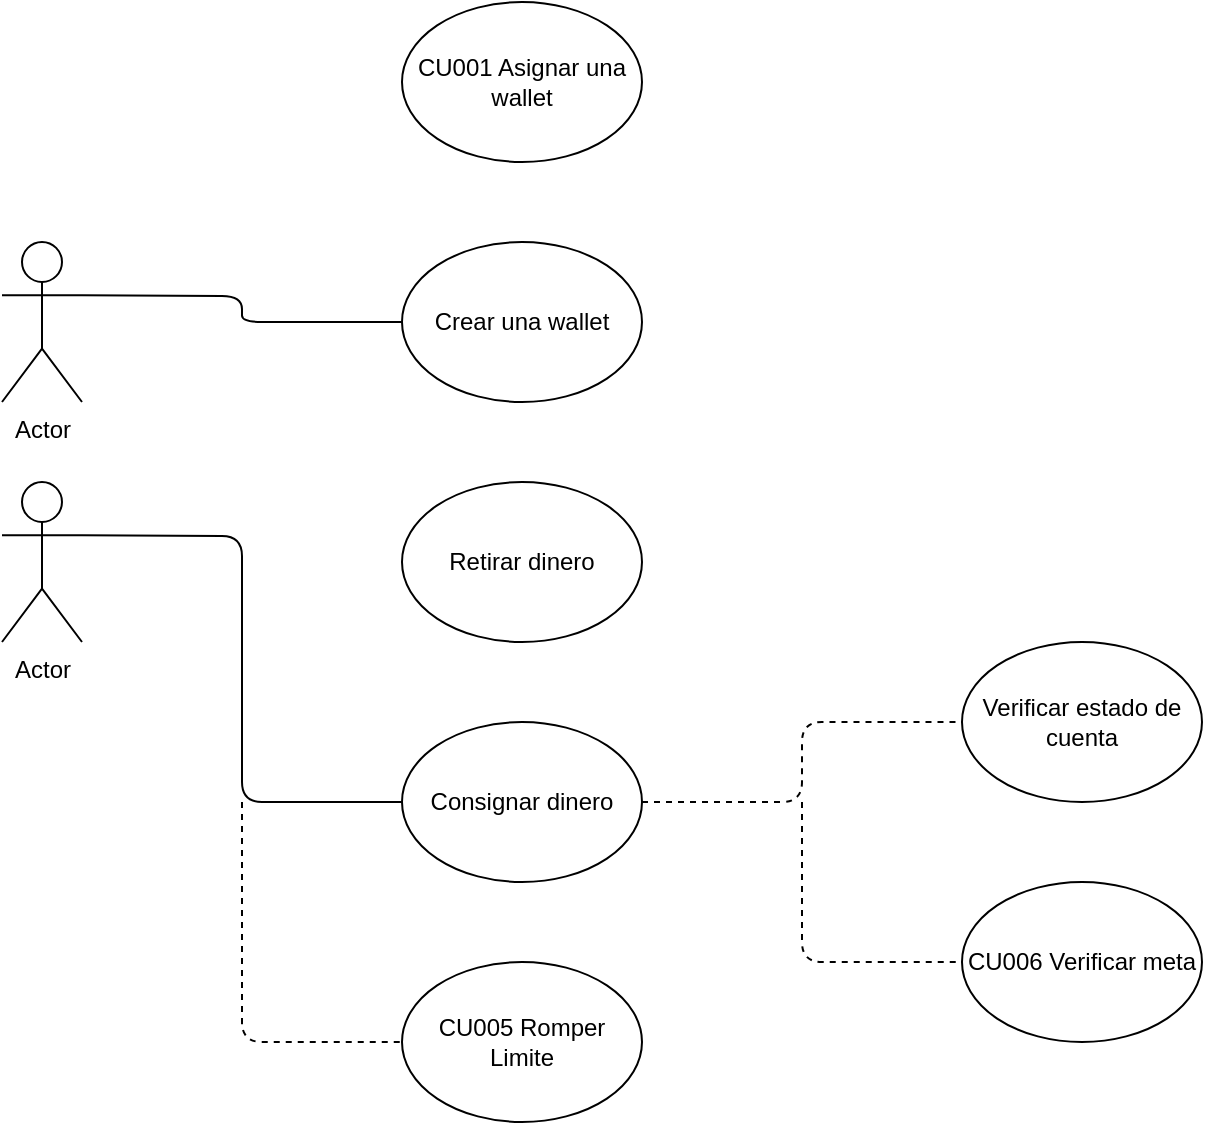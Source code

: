 <mxfile version="14.8.4" type="github" pages="2">
  <diagram id="GjGMsuvtqJZOMre_wCUN" name="Page-1">
    <mxGraphModel dx="868" dy="425" grid="1" gridSize="10" guides="1" tooltips="1" connect="1" arrows="1" fold="1" page="1" pageScale="1" pageWidth="827" pageHeight="1169" math="0" shadow="0">
      <root>
        <mxCell id="0" />
        <mxCell id="1" parent="0" />
        <mxCell id="KZa1B78bZ5Sy5xxUL8OB-1" value="Actor" style="shape=umlActor;verticalLabelPosition=bottom;verticalAlign=top;html=1;outlineConnect=0;" vertex="1" parent="1">
          <mxGeometry x="80" y="240" width="40" height="80" as="geometry" />
        </mxCell>
        <mxCell id="KZa1B78bZ5Sy5xxUL8OB-2" value="Actor" style="shape=umlActor;verticalLabelPosition=bottom;verticalAlign=top;html=1;outlineConnect=0;" vertex="1" parent="1">
          <mxGeometry x="80" y="120" width="40" height="80" as="geometry" />
        </mxCell>
        <mxCell id="KZa1B78bZ5Sy5xxUL8OB-7" value="" style="endArrow=none;html=1;exitX=1;exitY=0.333;exitDx=0;exitDy=0;exitPerimeter=0;" edge="1" parent="1" source="KZa1B78bZ5Sy5xxUL8OB-2">
          <mxGeometry width="50" height="50" relative="1" as="geometry">
            <mxPoint x="130" y="190" as="sourcePoint" />
            <mxPoint x="286" y="160" as="targetPoint" />
            <Array as="points">
              <mxPoint x="200" y="147" />
              <mxPoint x="200" y="160" />
            </Array>
          </mxGeometry>
        </mxCell>
        <mxCell id="KZa1B78bZ5Sy5xxUL8OB-8" value="Crear una wallet" style="ellipse;whiteSpace=wrap;html=1;" vertex="1" parent="1">
          <mxGeometry x="280" y="120" width="120" height="80" as="geometry" />
        </mxCell>
        <mxCell id="KZa1B78bZ5Sy5xxUL8OB-9" value="CU001 Asignar una wallet" style="ellipse;whiteSpace=wrap;html=1;" vertex="1" parent="1">
          <mxGeometry x="280" width="120" height="80" as="geometry" />
        </mxCell>
        <mxCell id="KZa1B78bZ5Sy5xxUL8OB-10" value="Retirar dinero" style="ellipse;whiteSpace=wrap;html=1;" vertex="1" parent="1">
          <mxGeometry x="280" y="240" width="120" height="80" as="geometry" />
        </mxCell>
        <mxCell id="KZa1B78bZ5Sy5xxUL8OB-11" value="Consignar dinero" style="ellipse;whiteSpace=wrap;html=1;" vertex="1" parent="1">
          <mxGeometry x="280" y="360" width="120" height="80" as="geometry" />
        </mxCell>
        <mxCell id="KZa1B78bZ5Sy5xxUL8OB-12" value="Verificar estado de cuenta" style="ellipse;whiteSpace=wrap;html=1;" vertex="1" parent="1">
          <mxGeometry x="560" y="320" width="120" height="80" as="geometry" />
        </mxCell>
        <mxCell id="KZa1B78bZ5Sy5xxUL8OB-13" value="" style="endArrow=none;dashed=1;html=1;entryX=0;entryY=0.5;entryDx=0;entryDy=0;exitX=1;exitY=0.5;exitDx=0;exitDy=0;" edge="1" parent="1" source="KZa1B78bZ5Sy5xxUL8OB-11" target="KZa1B78bZ5Sy5xxUL8OB-12">
          <mxGeometry width="50" height="50" relative="1" as="geometry">
            <mxPoint x="510" y="400" as="sourcePoint" />
            <mxPoint x="440" y="200" as="targetPoint" />
            <Array as="points">
              <mxPoint x="480" y="400" />
              <mxPoint x="480" y="360" />
              <mxPoint x="560" y="360" />
            </Array>
          </mxGeometry>
        </mxCell>
        <mxCell id="KZa1B78bZ5Sy5xxUL8OB-17" value="" style="endArrow=none;html=1;entryX=0;entryY=0.5;entryDx=0;entryDy=0;exitX=1;exitY=0.333;exitDx=0;exitDy=0;exitPerimeter=0;" edge="1" parent="1" source="KZa1B78bZ5Sy5xxUL8OB-1" target="KZa1B78bZ5Sy5xxUL8OB-11">
          <mxGeometry width="50" height="50" relative="1" as="geometry">
            <mxPoint x="120" y="260" as="sourcePoint" />
            <mxPoint x="170" y="220" as="targetPoint" />
            <Array as="points">
              <mxPoint x="200" y="267" />
              <mxPoint x="200" y="400" />
            </Array>
          </mxGeometry>
        </mxCell>
        <mxCell id="jAU0pT-WuvYv4XAfXgc7-1" value="CU005 Romper Limite" style="ellipse;whiteSpace=wrap;html=1;" vertex="1" parent="1">
          <mxGeometry x="280" y="480" width="120" height="80" as="geometry" />
        </mxCell>
        <mxCell id="dYNe6OvKnk6_qUQlgySt-1" value="" style="endArrow=none;dashed=1;html=1;entryX=0;entryY=0.5;entryDx=0;entryDy=0;" edge="1" parent="1" target="jAU0pT-WuvYv4XAfXgc7-1">
          <mxGeometry width="50" height="50" relative="1" as="geometry">
            <mxPoint x="200" y="400" as="sourcePoint" />
            <mxPoint x="200" y="520" as="targetPoint" />
            <Array as="points">
              <mxPoint x="200" y="520" />
            </Array>
          </mxGeometry>
        </mxCell>
        <mxCell id="kA1HE74nHPTuPtFEEe11-3" value="" style="endArrow=none;dashed=1;html=1;entryX=0;entryY=0.5;entryDx=0;entryDy=0;" edge="1" parent="1" target="kA1HE74nHPTuPtFEEe11-4">
          <mxGeometry width="50" height="50" relative="1" as="geometry">
            <mxPoint x="480" y="400" as="sourcePoint" />
            <mxPoint x="530" y="350" as="targetPoint" />
            <Array as="points">
              <mxPoint x="480" y="480" />
            </Array>
          </mxGeometry>
        </mxCell>
        <mxCell id="kA1HE74nHPTuPtFEEe11-4" value="CU006 Verificar meta" style="ellipse;whiteSpace=wrap;html=1;" vertex="1" parent="1">
          <mxGeometry x="560" y="440" width="120" height="80" as="geometry" />
        </mxCell>
      </root>
    </mxGraphModel>
  </diagram>
  <diagram id="-p-1lNGm4pR-7S512JA1" name="Page-2">
    <mxGraphModel dx="868" dy="425" grid="1" gridSize="10" guides="1" tooltips="1" connect="1" arrows="1" fold="1" page="1" pageScale="1" pageWidth="827" pageHeight="1169" math="0" shadow="0">
      <root>
        <mxCell id="MpFn3acEixnixZ_GpvmU-0" />
        <mxCell id="MpFn3acEixnixZ_GpvmU-1" parent="MpFn3acEixnixZ_GpvmU-0" />
        <mxCell id="wtYW8PbZXA-N-Pggpn9s-23" value="Wallet" style="swimlane;fontStyle=1;align=center;verticalAlign=top;childLayout=stackLayout;horizontal=1;startSize=26;horizontalStack=0;resizeParent=1;resizeParentMax=0;resizeLast=0;collapsible=1;marginBottom=0;" vertex="1" parent="MpFn3acEixnixZ_GpvmU-1">
          <mxGeometry x="90" y="100" width="190" height="346" as="geometry" />
        </mxCell>
        <mxCell id="wtYW8PbZXA-N-Pggpn9s-24" value="+ LIMITE BILLETERA: int&#xa;" style="text;strokeColor=none;fillColor=none;align=left;verticalAlign=top;spacingLeft=4;spacingRight=4;overflow=hidden;rotatable=0;points=[[0,0.5],[1,0.5]];portConstraint=eastwest;" vertex="1" parent="wtYW8PbZXA-N-Pggpn9s-23">
          <mxGeometry y="26" width="190" height="26" as="geometry" />
        </mxCell>
        <mxCell id="wtYW8PbZXA-N-Pggpn9s-32" value="- saldo: int&#xa;" style="text;strokeColor=none;fillColor=none;align=left;verticalAlign=top;spacingLeft=4;spacingRight=4;overflow=hidden;rotatable=0;points=[[0,0.5],[1,0.5]];portConstraint=eastwest;" vertex="1" parent="wtYW8PbZXA-N-Pggpn9s-23">
          <mxGeometry y="52" width="190" height="26" as="geometry" />
        </mxCell>
        <mxCell id="wtYW8PbZXA-N-Pggpn9s-33" value="- tieneLimite: boolean" style="text;strokeColor=none;fillColor=none;align=left;verticalAlign=top;spacingLeft=4;spacingRight=4;overflow=hidden;rotatable=0;points=[[0,0.5],[1,0.5]];portConstraint=eastwest;" vertex="1" parent="wtYW8PbZXA-N-Pggpn9s-23">
          <mxGeometry y="78" width="190" height="26" as="geometry" />
        </mxCell>
        <mxCell id="NA_VN5ossxRl1Y65qrgM-1" value="- taza: double" style="text;strokeColor=none;fillColor=none;align=left;verticalAlign=top;spacingLeft=4;spacingRight=4;overflow=hidden;rotatable=0;points=[[0,0.5],[1,0.5]];portConstraint=eastwest;" vertex="1" parent="wtYW8PbZXA-N-Pggpn9s-23">
          <mxGeometry y="104" width="190" height="26" as="geometry" />
        </mxCell>
        <mxCell id="NA_VN5ossxRl1Y65qrgM-2" value="- meta: int" style="text;strokeColor=none;fillColor=none;align=left;verticalAlign=top;spacingLeft=4;spacingRight=4;overflow=hidden;rotatable=0;points=[[0,0.5],[1,0.5]];portConstraint=eastwest;" vertex="1" parent="wtYW8PbZXA-N-Pggpn9s-23">
          <mxGeometry y="130" width="190" height="26" as="geometry" />
        </mxCell>
        <mxCell id="wtYW8PbZXA-N-Pggpn9s-25" value="" style="line;strokeWidth=1;fillColor=none;align=left;verticalAlign=middle;spacingTop=-1;spacingLeft=3;spacingRight=3;rotatable=0;labelPosition=right;points=[];portConstraint=eastwest;" vertex="1" parent="wtYW8PbZXA-N-Pggpn9s-23">
          <mxGeometry y="156" width="190" height="8" as="geometry" />
        </mxCell>
        <mxCell id="wtYW8PbZXA-N-Pggpn9s-26" value="+ getSaldo(): int" style="text;strokeColor=none;fillColor=none;align=left;verticalAlign=top;spacingLeft=4;spacingRight=4;overflow=hidden;rotatable=0;points=[[0,0.5],[1,0.5]];portConstraint=eastwest;" vertex="1" parent="wtYW8PbZXA-N-Pggpn9s-23">
          <mxGeometry y="164" width="190" height="26" as="geometry" />
        </mxCell>
        <mxCell id="wtYW8PbZXA-N-Pggpn9s-35" value="+ getMoney(int valor): int" style="text;strokeColor=none;fillColor=none;align=left;verticalAlign=top;spacingLeft=4;spacingRight=4;overflow=hidden;rotatable=0;points=[[0,0.5],[1,0.5]];portConstraint=eastwest;" vertex="1" parent="wtYW8PbZXA-N-Pggpn9s-23">
          <mxGeometry y="190" width="190" height="26" as="geometry" />
        </mxCell>
        <mxCell id="wtYW8PbZXA-N-Pggpn9s-34" value="+ putSaldo(int valor): String" style="text;strokeColor=none;fillColor=none;align=left;verticalAlign=top;spacingLeft=4;spacingRight=4;overflow=hidden;rotatable=0;points=[[0,0.5],[1,0.5]];portConstraint=eastwest;" vertex="1" parent="wtYW8PbZXA-N-Pggpn9s-23">
          <mxGeometry y="216" width="190" height="26" as="geometry" />
        </mxCell>
        <mxCell id="wtYW8PbZXA-N-Pggpn9s-36" value="+ breakLimite(): String" style="text;strokeColor=none;fillColor=none;align=left;verticalAlign=top;spacingLeft=4;spacingRight=4;overflow=hidden;rotatable=0;points=[[0,0.5],[1,0.5]];portConstraint=eastwest;" vertex="1" parent="wtYW8PbZXA-N-Pggpn9s-23">
          <mxGeometry y="242" width="190" height="26" as="geometry" />
        </mxCell>
        <mxCell id="YQiuMMZNzKa3XI4z7vHw-0" value="+ definirMeta(int valor): String" style="text;strokeColor=none;fillColor=none;align=left;verticalAlign=top;spacingLeft=4;spacingRight=4;overflow=hidden;rotatable=0;points=[[0,0.5],[1,0.5]];portConstraint=eastwest;" vertex="1" parent="wtYW8PbZXA-N-Pggpn9s-23">
          <mxGeometry y="268" width="190" height="26" as="geometry" />
        </mxCell>
        <mxCell id="NA_VN5ossxRl1Y65qrgM-0" value="+ verificarMeta(int valor): String" style="text;strokeColor=none;fillColor=none;align=left;verticalAlign=top;spacingLeft=4;spacingRight=4;overflow=hidden;rotatable=0;points=[[0,0.5],[1,0.5]];portConstraint=eastwest;" vertex="1" parent="wtYW8PbZXA-N-Pggpn9s-23">
          <mxGeometry y="294" width="190" height="26" as="geometry" />
        </mxCell>
        <mxCell id="NA_VN5ossxRl1Y65qrgM-3" value="+ verificarMeta(): boolean" style="text;strokeColor=none;fillColor=none;align=left;verticalAlign=top;spacingLeft=4;spacingRight=4;overflow=hidden;rotatable=0;points=[[0,0.5],[1,0.5]];portConstraint=eastwest;" vertex="1" parent="wtYW8PbZXA-N-Pggpn9s-23">
          <mxGeometry y="320" width="190" height="26" as="geometry" />
        </mxCell>
      </root>
    </mxGraphModel>
  </diagram>
</mxfile>
